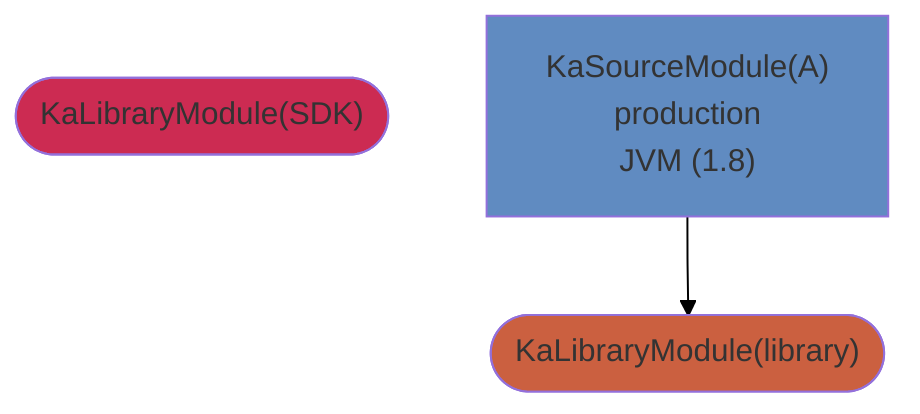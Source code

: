 graph TD
  KaLibraryModule_0(["KaLibraryModule(SDK)"])
  KaLibraryModule_1(["KaLibraryModule(library)"])
  KaSourceModule_2["KaSourceModule(A)<br />production<br />JVM (1.8)"]
  style KaLibraryModule_0 fill:#CC2B52
  style KaLibraryModule_1 fill:#CB6040
  style KaSourceModule_2 fill:#608BC1
  KaSourceModule_2 --> KaLibraryModule_1
  linkStyle 0 stroke:black